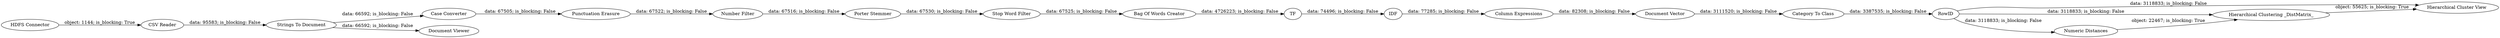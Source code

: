 digraph {
	"-6150878011685170201_9" [label="Stop Word Filter"]
	"-6150878011685170201_19" [label="Hierarchical Cluster View"]
	"-6150878011685170201_8" [label="Porter Stemmer"]
	"-6150878011685170201_18" [label="Hierarchical Clustering _DistMatrix_"]
	"-6150878011685170201_15" [label="Category To Class"]
	"-6150878011685170201_5" [label="Case Converter"]
	"-6150878011685170201_1" [label="HDFS Connector"]
	"-6150878011685170201_6" [label="Punctuation Erasure"]
	"-6150878011685170201_17" [label="Numeric Distances"]
	"-6150878011685170201_13" [label="Column Expressions"]
	"-6150878011685170201_14" [label="Document Vector"]
	"-6150878011685170201_12" [label=IDF]
	"-6150878011685170201_2" [label="CSV Reader"]
	"-6150878011685170201_4" [label="Document Viewer"]
	"-6150878011685170201_7" [label="Number Filter"]
	"-6150878011685170201_10" [label="Bag Of Words Creator"]
	"-6150878011685170201_16" [label=RowID]
	"-6150878011685170201_3" [label="Strings To Document"]
	"-6150878011685170201_11" [label=TF]
	"-6150878011685170201_2" -> "-6150878011685170201_3" [label="data: 95583; is_blocking: False"]
	"-6150878011685170201_16" -> "-6150878011685170201_19" [label="data: 3118833; is_blocking: False"]
	"-6150878011685170201_14" -> "-6150878011685170201_15" [label="data: 3111520; is_blocking: False"]
	"-6150878011685170201_1" -> "-6150878011685170201_2" [label="object: 1144; is_blocking: True"]
	"-6150878011685170201_12" -> "-6150878011685170201_13" [label="data: 77285; is_blocking: False"]
	"-6150878011685170201_6" -> "-6150878011685170201_7" [label="data: 67522; is_blocking: False"]
	"-6150878011685170201_9" -> "-6150878011685170201_10" [label="data: 67525; is_blocking: False"]
	"-6150878011685170201_10" -> "-6150878011685170201_11" [label="data: 4726223; is_blocking: False"]
	"-6150878011685170201_16" -> "-6150878011685170201_18" [label="data: 3118833; is_blocking: False"]
	"-6150878011685170201_11" -> "-6150878011685170201_12" [label="data: 74496; is_blocking: False"]
	"-6150878011685170201_16" -> "-6150878011685170201_17" [label="data: 3118833; is_blocking: False"]
	"-6150878011685170201_15" -> "-6150878011685170201_16" [label="data: 3387535; is_blocking: False"]
	"-6150878011685170201_18" -> "-6150878011685170201_19" [label="object: 55625; is_blocking: True"]
	"-6150878011685170201_3" -> "-6150878011685170201_4" [label="data: 66592; is_blocking: False"]
	"-6150878011685170201_13" -> "-6150878011685170201_14" [label="data: 82308; is_blocking: False"]
	"-6150878011685170201_5" -> "-6150878011685170201_6" [label="data: 67505; is_blocking: False"]
	"-6150878011685170201_17" -> "-6150878011685170201_18" [label="object: 22467; is_blocking: True"]
	"-6150878011685170201_7" -> "-6150878011685170201_8" [label="data: 67516; is_blocking: False"]
	"-6150878011685170201_8" -> "-6150878011685170201_9" [label="data: 67530; is_blocking: False"]
	"-6150878011685170201_3" -> "-6150878011685170201_5" [label="data: 66592; is_blocking: False"]
	rankdir=LR
}
